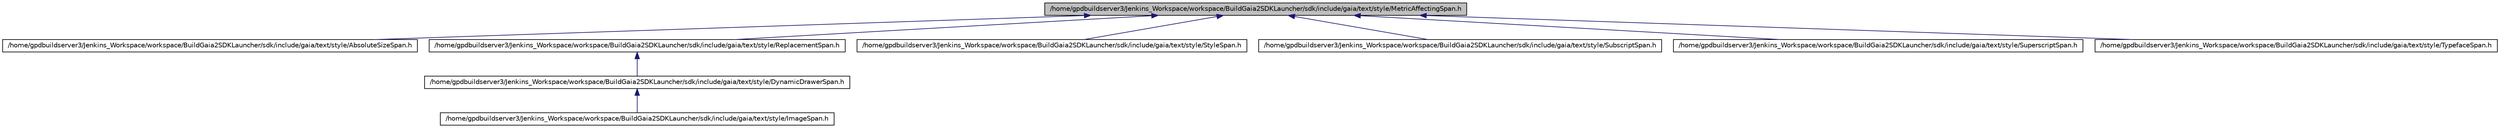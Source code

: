 digraph G
{
  edge [fontname="Helvetica",fontsize="10",labelfontname="Helvetica",labelfontsize="10"];
  node [fontname="Helvetica",fontsize="10",shape=record];
  Node1 [label="/home/gpdbuildserver3/Jenkins_Workspace/workspace/BuildGaia2SDKLauncher/sdk/include/gaia/text/style/MetricAffectingSpan.h",height=0.2,width=0.4,color="black", fillcolor="grey75", style="filled" fontcolor="black"];
  Node1 -> Node2 [dir=back,color="midnightblue",fontsize="10",style="solid",fontname="Helvetica"];
  Node2 [label="/home/gpdbuildserver3/Jenkins_Workspace/workspace/BuildGaia2SDKLauncher/sdk/include/gaia/text/style/AbsoluteSizeSpan.h",height=0.2,width=0.4,color="black", fillcolor="white", style="filled",URL="$dc/dd0/_absolute_size_span_8h.html"];
  Node1 -> Node3 [dir=back,color="midnightblue",fontsize="10",style="solid",fontname="Helvetica"];
  Node3 [label="/home/gpdbuildserver3/Jenkins_Workspace/workspace/BuildGaia2SDKLauncher/sdk/include/gaia/text/style/ReplacementSpan.h",height=0.2,width=0.4,color="black", fillcolor="white", style="filled",URL="$d7/d25/_replacement_span_8h.html"];
  Node3 -> Node4 [dir=back,color="midnightblue",fontsize="10",style="solid",fontname="Helvetica"];
  Node4 [label="/home/gpdbuildserver3/Jenkins_Workspace/workspace/BuildGaia2SDKLauncher/sdk/include/gaia/text/style/DynamicDrawerSpan.h",height=0.2,width=0.4,color="black", fillcolor="white", style="filled",URL="$dd/d32/_dynamic_drawer_span_8h.html"];
  Node4 -> Node5 [dir=back,color="midnightblue",fontsize="10",style="solid",fontname="Helvetica"];
  Node5 [label="/home/gpdbuildserver3/Jenkins_Workspace/workspace/BuildGaia2SDKLauncher/sdk/include/gaia/text/style/ImageSpan.h",height=0.2,width=0.4,color="black", fillcolor="white", style="filled",URL="$da/d07/_image_span_8h.html"];
  Node1 -> Node6 [dir=back,color="midnightblue",fontsize="10",style="solid",fontname="Helvetica"];
  Node6 [label="/home/gpdbuildserver3/Jenkins_Workspace/workspace/BuildGaia2SDKLauncher/sdk/include/gaia/text/style/StyleSpan.h",height=0.2,width=0.4,color="black", fillcolor="white", style="filled",URL="$d2/def/_style_span_8h.html"];
  Node1 -> Node7 [dir=back,color="midnightblue",fontsize="10",style="solid",fontname="Helvetica"];
  Node7 [label="/home/gpdbuildserver3/Jenkins_Workspace/workspace/BuildGaia2SDKLauncher/sdk/include/gaia/text/style/SubscriptSpan.h",height=0.2,width=0.4,color="black", fillcolor="white", style="filled",URL="$d2/d7b/_subscript_span_8h.html"];
  Node1 -> Node8 [dir=back,color="midnightblue",fontsize="10",style="solid",fontname="Helvetica"];
  Node8 [label="/home/gpdbuildserver3/Jenkins_Workspace/workspace/BuildGaia2SDKLauncher/sdk/include/gaia/text/style/SuperscriptSpan.h",height=0.2,width=0.4,color="black", fillcolor="white", style="filled",URL="$d4/dbd/_superscript_span_8h.html"];
  Node1 -> Node9 [dir=back,color="midnightblue",fontsize="10",style="solid",fontname="Helvetica"];
  Node9 [label="/home/gpdbuildserver3/Jenkins_Workspace/workspace/BuildGaia2SDKLauncher/sdk/include/gaia/text/style/TypefaceSpan.h",height=0.2,width=0.4,color="black", fillcolor="white", style="filled",URL="$da/d19/_typeface_span_8h.html"];
}
